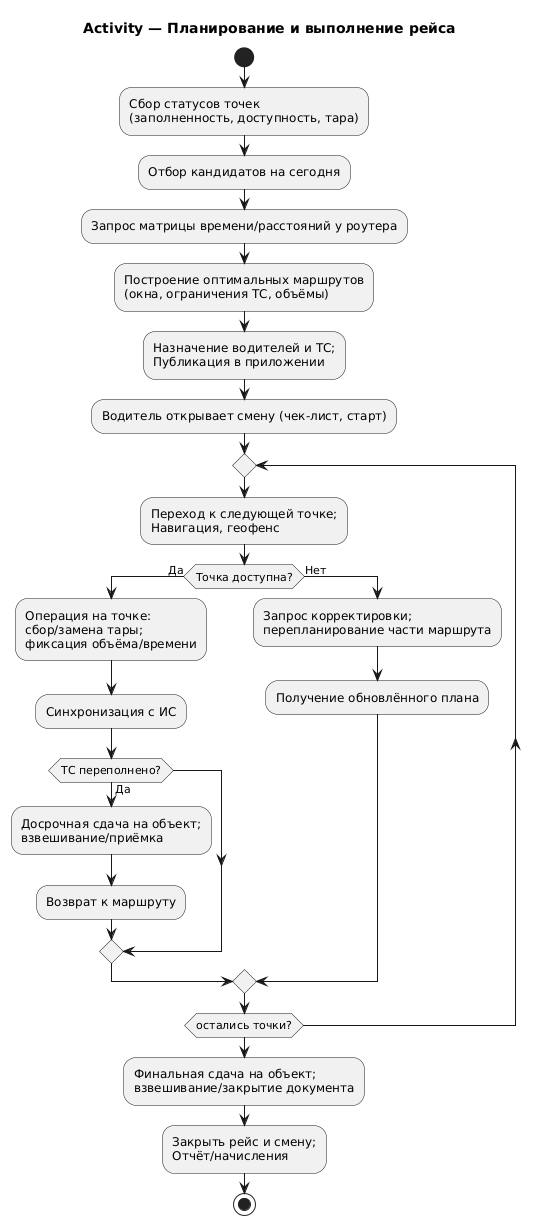 @startuml
title Activity — Планирование и выполнение рейса
skinparam defaultFontName "DejaVu Sans"
start

' Планирование
:Сбор статусов точек\n(заполненность, доступность, тара);
:Отбор кандидатов на сегодня;
:Запрос матрицы времени/расстояний у роутера;
:Построение оптимальных маршрутов\n(окна, ограничения ТС, объёмы);
:Назначение водителей и ТС;\nПубликация в приложении;

' Исполнение
:Водитель открывает смену (чек-лист, старт);
repeat
  :Переход к следующей точке;\nНавигация, геофенс;
  if (Точка доступна?) then (Да)
    :Операция на точке:\nсбор/замена тары;\nфиксация объёма/времени;
    :Синхронизация с ИС;
    if (ТС переполнено?) then (Да)
      :Досрочная сдача на объект;\nвзвешивание/приёмка;
      :Возврат к маршруту;
    endif
  else (Нет)
    :Запрос корректировки;\nперепланирование части маршрута;
    :Получение обновлённого плана;
  endif
repeat while (остались точки?)

:Финальная сдача на объект;\nвзвешивание/закрытие документа;
:Закрыть рейс и смену;\nОтчёт/начисления;
stop
@enduml
